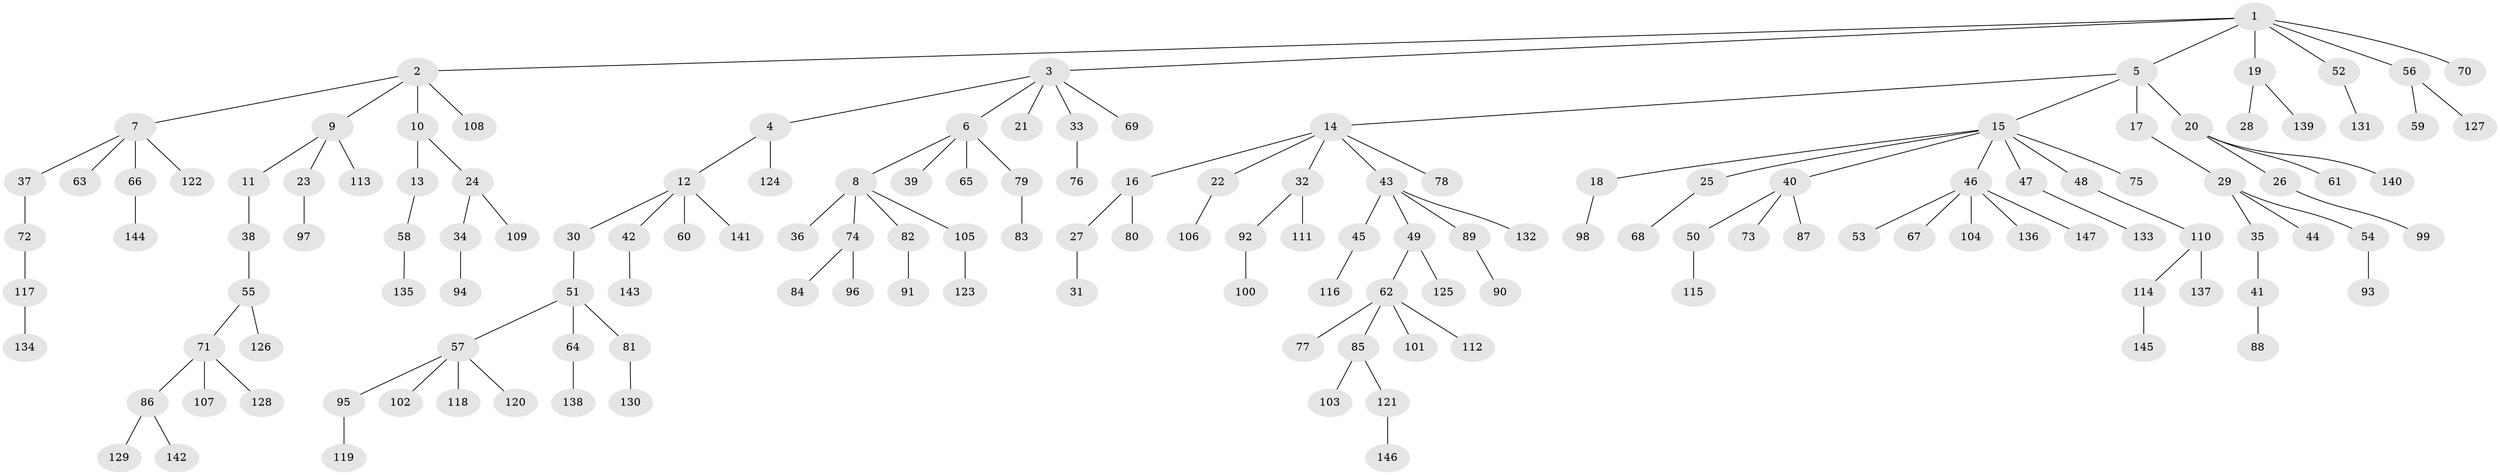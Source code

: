 // coarse degree distribution, {3: 0.06741573033707865, 2: 0.23595505617977527, 5: 0.0449438202247191, 4: 0.10112359550561797, 1: 0.5280898876404494, 6: 0.011235955056179775, 7: 0.011235955056179775}
// Generated by graph-tools (version 1.1) at 2025/37/03/04/25 23:37:26]
// undirected, 147 vertices, 146 edges
graph export_dot {
  node [color=gray90,style=filled];
  1;
  2;
  3;
  4;
  5;
  6;
  7;
  8;
  9;
  10;
  11;
  12;
  13;
  14;
  15;
  16;
  17;
  18;
  19;
  20;
  21;
  22;
  23;
  24;
  25;
  26;
  27;
  28;
  29;
  30;
  31;
  32;
  33;
  34;
  35;
  36;
  37;
  38;
  39;
  40;
  41;
  42;
  43;
  44;
  45;
  46;
  47;
  48;
  49;
  50;
  51;
  52;
  53;
  54;
  55;
  56;
  57;
  58;
  59;
  60;
  61;
  62;
  63;
  64;
  65;
  66;
  67;
  68;
  69;
  70;
  71;
  72;
  73;
  74;
  75;
  76;
  77;
  78;
  79;
  80;
  81;
  82;
  83;
  84;
  85;
  86;
  87;
  88;
  89;
  90;
  91;
  92;
  93;
  94;
  95;
  96;
  97;
  98;
  99;
  100;
  101;
  102;
  103;
  104;
  105;
  106;
  107;
  108;
  109;
  110;
  111;
  112;
  113;
  114;
  115;
  116;
  117;
  118;
  119;
  120;
  121;
  122;
  123;
  124;
  125;
  126;
  127;
  128;
  129;
  130;
  131;
  132;
  133;
  134;
  135;
  136;
  137;
  138;
  139;
  140;
  141;
  142;
  143;
  144;
  145;
  146;
  147;
  1 -- 2;
  1 -- 3;
  1 -- 5;
  1 -- 19;
  1 -- 52;
  1 -- 56;
  1 -- 70;
  2 -- 7;
  2 -- 9;
  2 -- 10;
  2 -- 108;
  3 -- 4;
  3 -- 6;
  3 -- 21;
  3 -- 33;
  3 -- 69;
  4 -- 12;
  4 -- 124;
  5 -- 14;
  5 -- 15;
  5 -- 17;
  5 -- 20;
  6 -- 8;
  6 -- 39;
  6 -- 65;
  6 -- 79;
  7 -- 37;
  7 -- 63;
  7 -- 66;
  7 -- 122;
  8 -- 36;
  8 -- 74;
  8 -- 82;
  8 -- 105;
  9 -- 11;
  9 -- 23;
  9 -- 113;
  10 -- 13;
  10 -- 24;
  11 -- 38;
  12 -- 30;
  12 -- 42;
  12 -- 60;
  12 -- 141;
  13 -- 58;
  14 -- 16;
  14 -- 22;
  14 -- 32;
  14 -- 43;
  14 -- 78;
  15 -- 18;
  15 -- 25;
  15 -- 40;
  15 -- 46;
  15 -- 47;
  15 -- 48;
  15 -- 75;
  16 -- 27;
  16 -- 80;
  17 -- 29;
  18 -- 98;
  19 -- 28;
  19 -- 139;
  20 -- 26;
  20 -- 61;
  20 -- 140;
  22 -- 106;
  23 -- 97;
  24 -- 34;
  24 -- 109;
  25 -- 68;
  26 -- 99;
  27 -- 31;
  29 -- 35;
  29 -- 44;
  29 -- 54;
  30 -- 51;
  32 -- 92;
  32 -- 111;
  33 -- 76;
  34 -- 94;
  35 -- 41;
  37 -- 72;
  38 -- 55;
  40 -- 50;
  40 -- 73;
  40 -- 87;
  41 -- 88;
  42 -- 143;
  43 -- 45;
  43 -- 49;
  43 -- 89;
  43 -- 132;
  45 -- 116;
  46 -- 53;
  46 -- 67;
  46 -- 104;
  46 -- 136;
  46 -- 147;
  47 -- 133;
  48 -- 110;
  49 -- 62;
  49 -- 125;
  50 -- 115;
  51 -- 57;
  51 -- 64;
  51 -- 81;
  52 -- 131;
  54 -- 93;
  55 -- 71;
  55 -- 126;
  56 -- 59;
  56 -- 127;
  57 -- 95;
  57 -- 102;
  57 -- 118;
  57 -- 120;
  58 -- 135;
  62 -- 77;
  62 -- 85;
  62 -- 101;
  62 -- 112;
  64 -- 138;
  66 -- 144;
  71 -- 86;
  71 -- 107;
  71 -- 128;
  72 -- 117;
  74 -- 84;
  74 -- 96;
  79 -- 83;
  81 -- 130;
  82 -- 91;
  85 -- 103;
  85 -- 121;
  86 -- 129;
  86 -- 142;
  89 -- 90;
  92 -- 100;
  95 -- 119;
  105 -- 123;
  110 -- 114;
  110 -- 137;
  114 -- 145;
  117 -- 134;
  121 -- 146;
}
